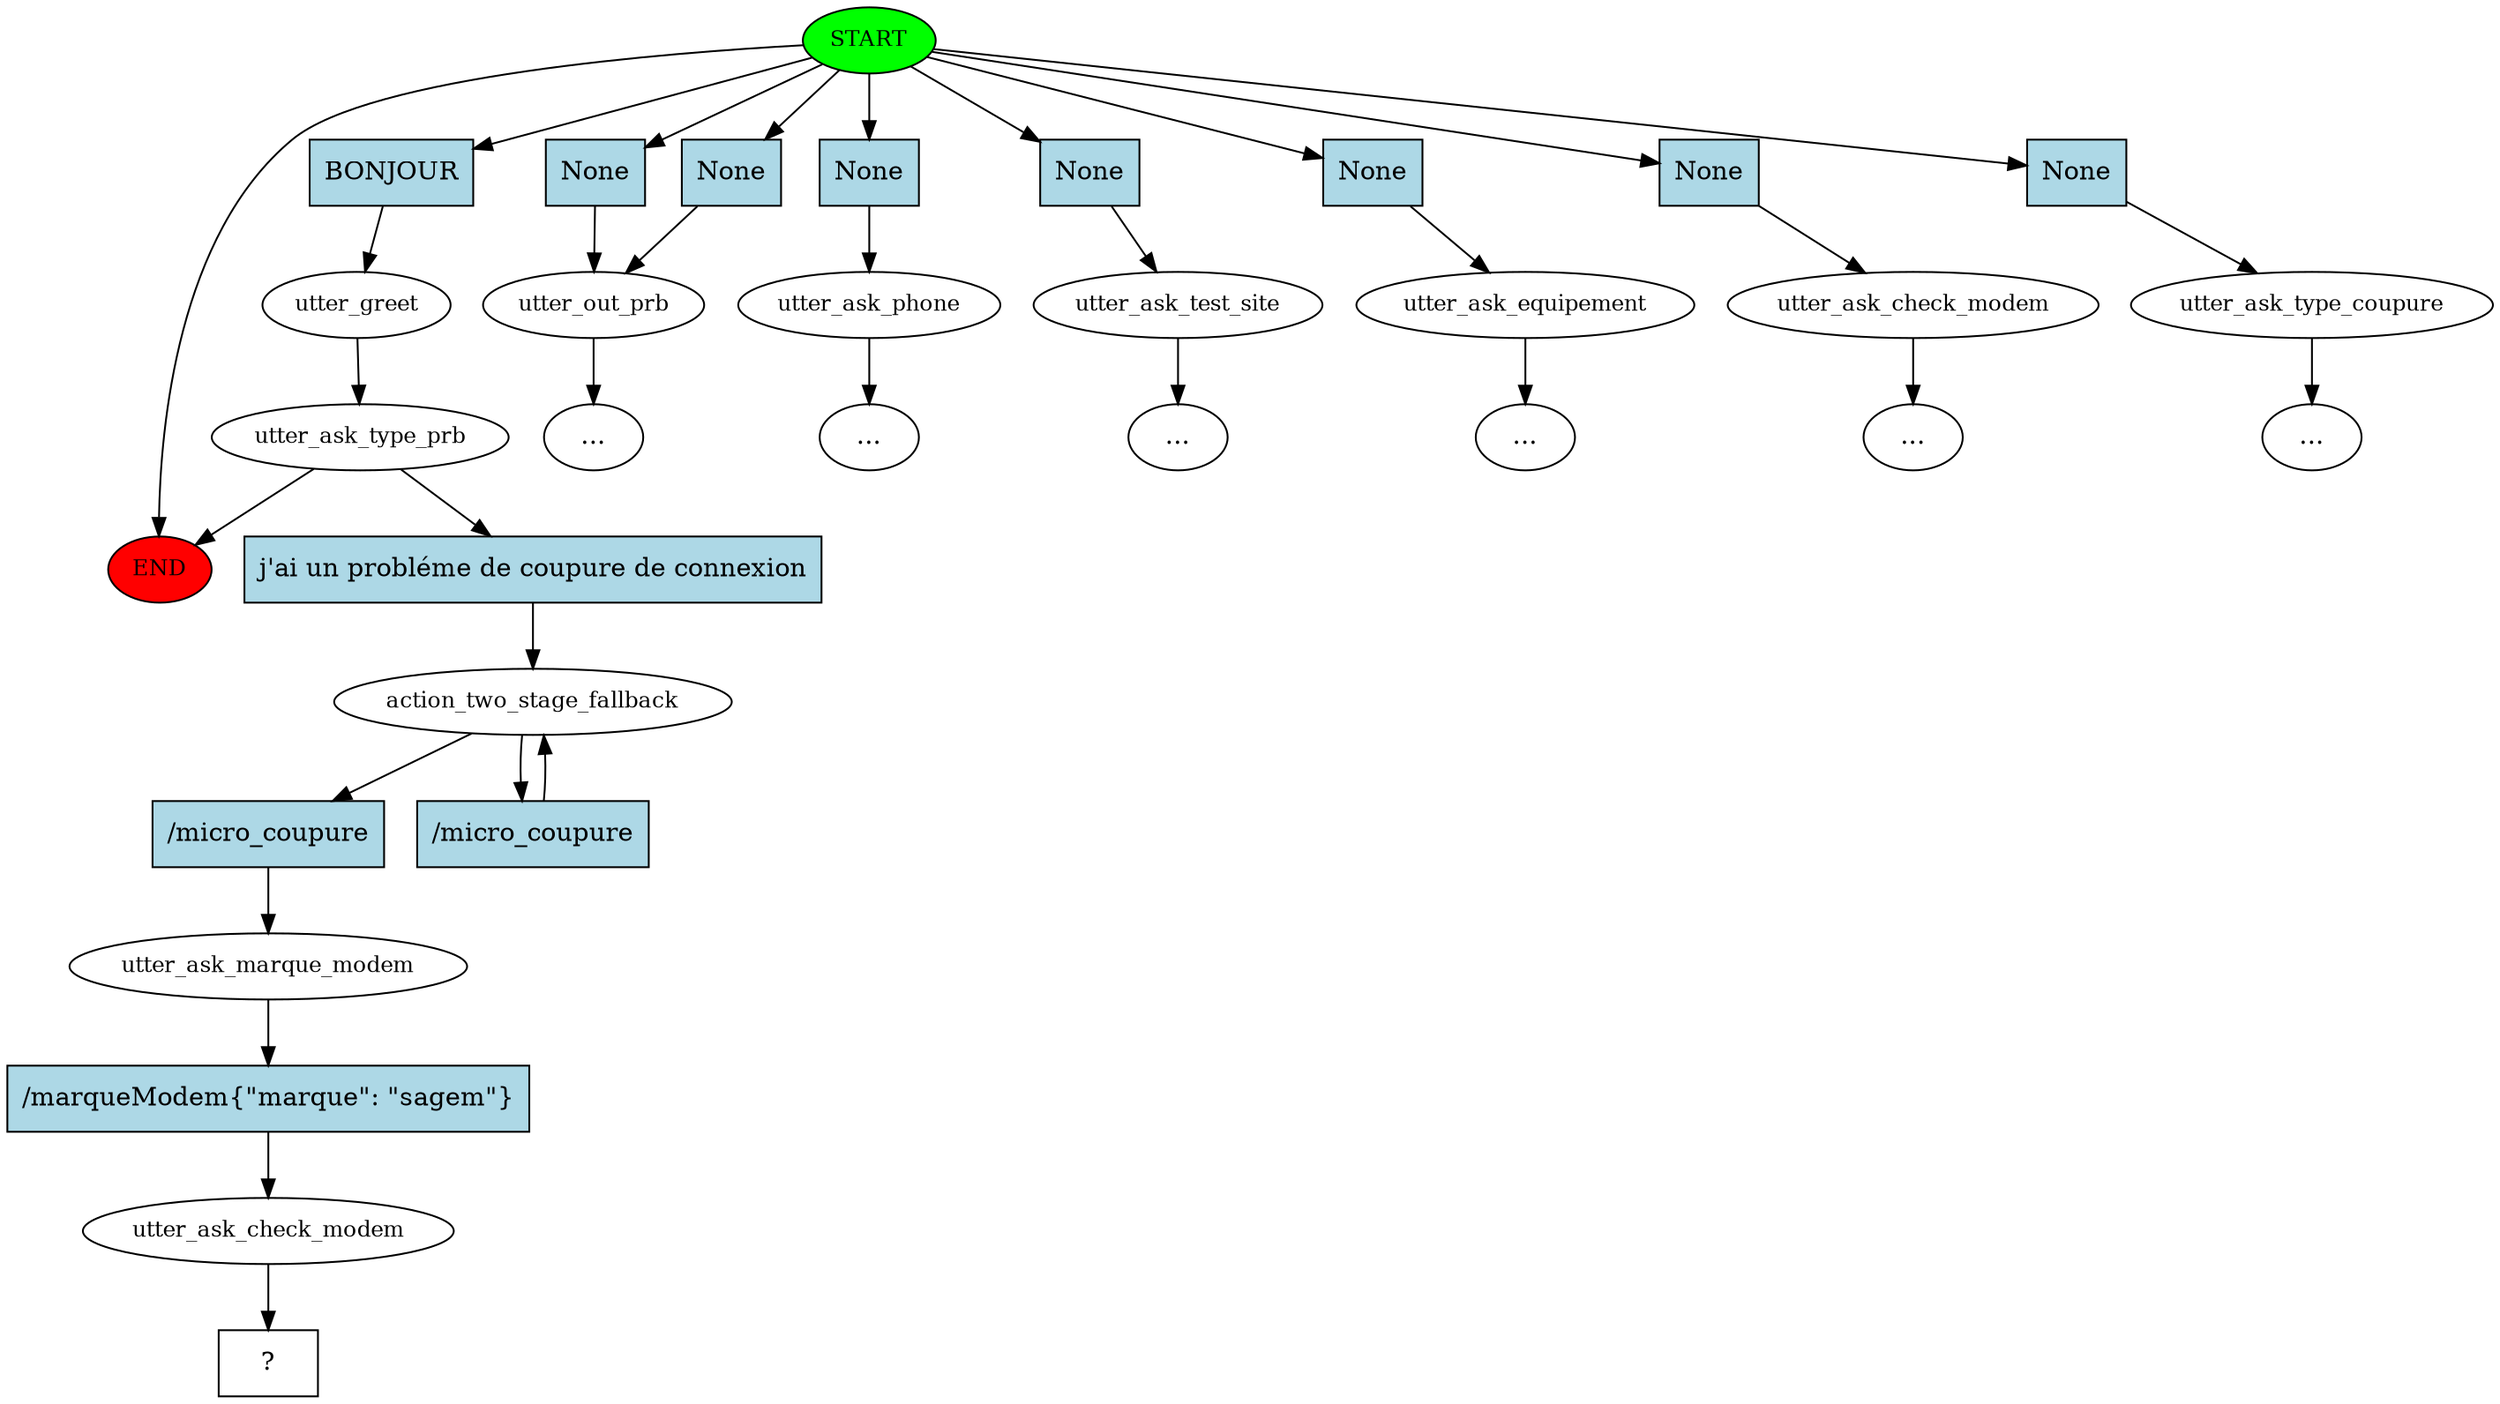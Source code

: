 digraph  {
0 [class="start active", fillcolor=green, fontsize=12, label=START, style=filled];
"-1" [class=end, fillcolor=red, fontsize=12, label=END, style=filled];
1 [class=active, fontsize=12, label=utter_greet];
2 [class=active, fontsize=12, label=utter_ask_type_prb];
3 [class="", fontsize=12, label=utter_out_prb];
"-4" [class=ellipsis, label="..."];
5 [class="", fontsize=12, label=utter_ask_phone];
"-5" [class=ellipsis, label="..."];
6 [class="", fontsize=12, label=utter_ask_test_site];
"-6" [class=ellipsis, label="..."];
7 [class="", fontsize=12, label=utter_ask_equipement];
"-7" [class=ellipsis, label="..."];
8 [class="", fontsize=12, label=utter_ask_check_modem];
"-8" [class=ellipsis, label="..."];
9 [class="", fontsize=12, label=utter_ask_type_coupure];
"-16" [class=ellipsis, label="..."];
19 [class=active, fontsize=12, label=action_two_stage_fallback];
21 [class=active, fontsize=12, label=utter_ask_marque_modem];
22 [class=active, fontsize=12, label=utter_ask_check_modem];
23 [class="intent dashed active", label="  ?  ", shape=rect];
24 [class="intent active", fillcolor=lightblue, label=BONJOUR, shape=rect, style=filled];
25 [class=intent, fillcolor=lightblue, label=None, shape=rect, style=filled];
26 [class=intent, fillcolor=lightblue, label=None, shape=rect, style=filled];
27 [class=intent, fillcolor=lightblue, label=None, shape=rect, style=filled];
28 [class=intent, fillcolor=lightblue, label=None, shape=rect, style=filled];
29 [class=intent, fillcolor=lightblue, label=None, shape=rect, style=filled];
30 [class=intent, fillcolor=lightblue, label=None, shape=rect, style=filled];
31 [class=intent, fillcolor=lightblue, label=None, shape=rect, style=filled];
32 [class="intent active", fillcolor=lightblue, label="j'ai un probléme de coupure de connexion", shape=rect, style=filled];
33 [class="intent active", fillcolor=lightblue, label="/micro_coupure", shape=rect, style=filled];
34 [class="intent active", fillcolor=lightblue, label="/micro_coupure", shape=rect, style=filled];
35 [class="intent active", fillcolor=lightblue, label="/marqueModem{\"marque\": \"sagem\"}", shape=rect, style=filled];
0 -> "-1"  [class="", key=NONE, label=""];
0 -> 24  [class=active, key=0];
0 -> 25  [class="", key=0];
0 -> 26  [class="", key=0];
0 -> 27  [class="", key=0];
0 -> 28  [class="", key=0];
0 -> 29  [class="", key=0];
0 -> 30  [class="", key=0];
0 -> 31  [class="", key=0];
1 -> 2  [class=active, key=NONE, label=""];
2 -> "-1"  [class="", key=NONE, label=""];
2 -> 32  [class=active, key=0];
3 -> "-4"  [class="", key=NONE, label=""];
5 -> "-5"  [class="", key=NONE, label=""];
6 -> "-6"  [class="", key=NONE, label=""];
7 -> "-7"  [class="", key=NONE, label=""];
8 -> "-8"  [class="", key=NONE, label=""];
9 -> "-16"  [class="", key=NONE, label=""];
19 -> 33  [class=active, key=0];
19 -> 34  [class=active, key=0];
21 -> 35  [class=active, key=0];
22 -> 23  [class=active, key=NONE, label=""];
24 -> 1  [class=active, key=0];
25 -> 3  [class="", key=0];
26 -> 3  [class="", key=0];
27 -> 5  [class="", key=0];
28 -> 6  [class="", key=0];
29 -> 7  [class="", key=0];
30 -> 8  [class="", key=0];
31 -> 9  [class="", key=0];
32 -> 19  [class=active, key=0];
33 -> 21  [class=active, key=0];
34 -> 19  [class=active, key=0];
35 -> 22  [class=active, key=0];
}
